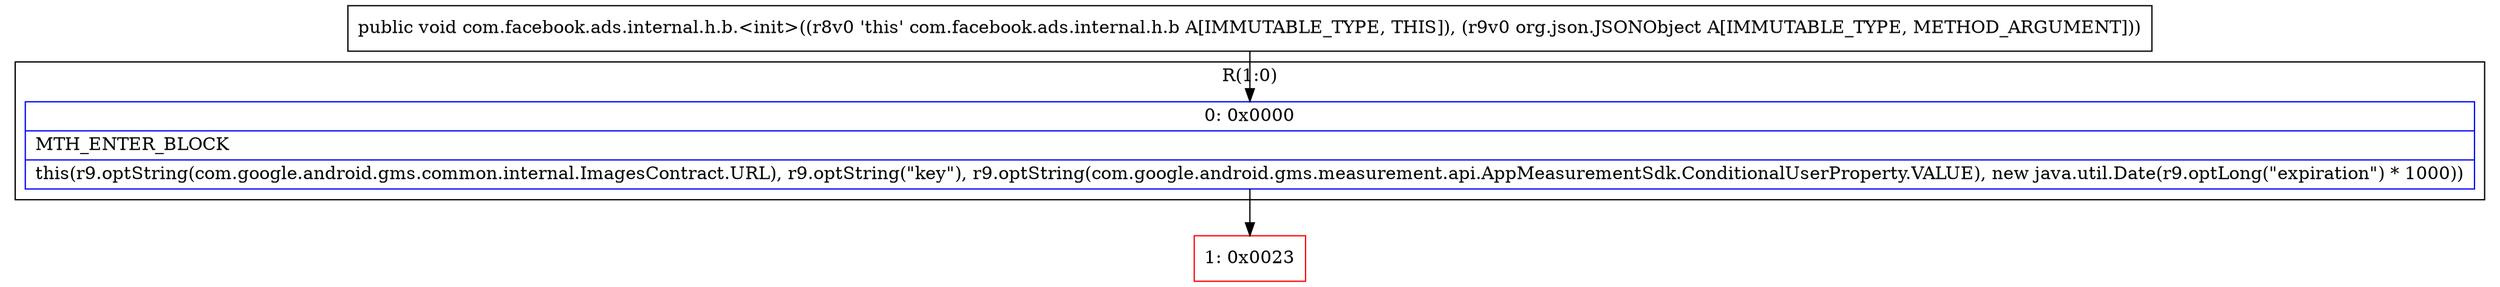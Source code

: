 digraph "CFG forcom.facebook.ads.internal.h.b.\<init\>(Lorg\/json\/JSONObject;)V" {
subgraph cluster_Region_1714378284 {
label = "R(1:0)";
node [shape=record,color=blue];
Node_0 [shape=record,label="{0\:\ 0x0000|MTH_ENTER_BLOCK\l|this(r9.optString(com.google.android.gms.common.internal.ImagesContract.URL), r9.optString(\"key\"), r9.optString(com.google.android.gms.measurement.api.AppMeasurementSdk.ConditionalUserProperty.VALUE), new java.util.Date(r9.optLong(\"expiration\") * 1000))\l}"];
}
Node_1 [shape=record,color=red,label="{1\:\ 0x0023}"];
MethodNode[shape=record,label="{public void com.facebook.ads.internal.h.b.\<init\>((r8v0 'this' com.facebook.ads.internal.h.b A[IMMUTABLE_TYPE, THIS]), (r9v0 org.json.JSONObject A[IMMUTABLE_TYPE, METHOD_ARGUMENT])) }"];
MethodNode -> Node_0;
Node_0 -> Node_1;
}

